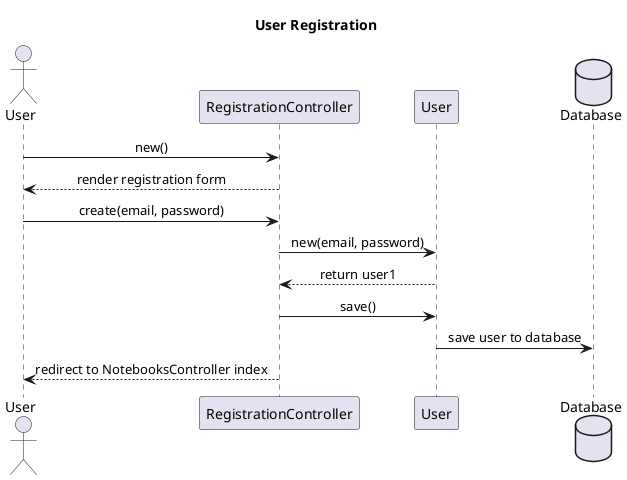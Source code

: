 
@startuml User Registration
title User Registration
skinparam sequenceMessageAlign center

actor User as user
participant RegistrationController as rc
participant User as um
database Database as db

user -> rc : new()
user <-- rc : render registration form
user -> rc : create(email, password)
rc -> um : new(email, password)
rc <-- um : return user1
rc -> um : save()
um -> db : save user to database
user <-- rc : redirect to NotebooksController index
@enduml
